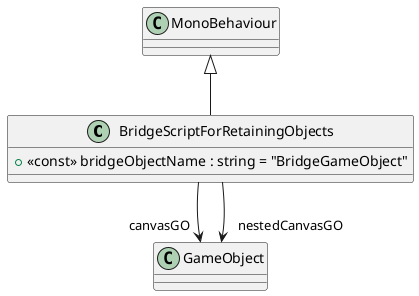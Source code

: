 @startuml
class BridgeScriptForRetainingObjects {
    + <<const>> bridgeObjectName : string = "BridgeGameObject"
}
MonoBehaviour <|-- BridgeScriptForRetainingObjects
BridgeScriptForRetainingObjects --> "canvasGO" GameObject
BridgeScriptForRetainingObjects --> "nestedCanvasGO" GameObject
@enduml

